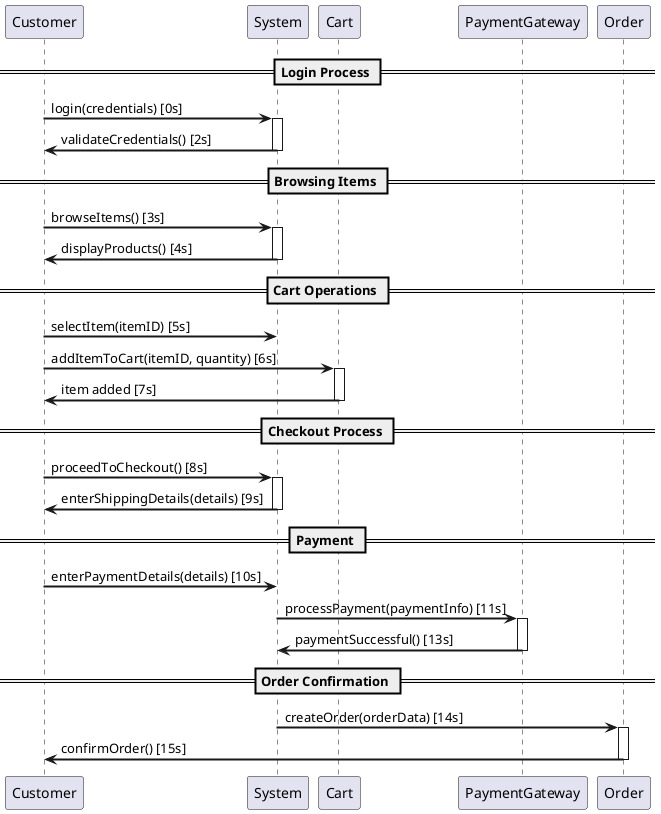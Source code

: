 @startuml
' Improved visual appearance
skinparam sequenceArrowThickness 2
skinparam participantMargin 30
skinparam lifelineMargin 20

participant Customer
participant System
participant Cart
participant PaymentGateway
participant Order

== Login Process ==
Customer -> System : login(credentials) [0s]
activate System
System -> Customer : validateCredentials() [2s]
deactivate System

== Browsing Items ==
Customer -> System : browseItems() [3s]
activate System
System -> Customer : displayProducts() [4s]
deactivate System

== Cart Operations ==
Customer -> System : selectItem(itemID) [5s]
Customer -> Cart : addItemToCart(itemID, quantity) [6s]
activate Cart
Cart -> Customer : item added [7s]
deactivate Cart

== Checkout Process ==
Customer -> System : proceedToCheckout() [8s]
activate System
System -> Customer : enterShippingDetails(details) [9s]
deactivate System

== Payment ==
Customer -> System : enterPaymentDetails(details) [10s]
System -> PaymentGateway : processPayment(paymentInfo) [11s]
activate PaymentGateway
PaymentGateway -> System : paymentSuccessful() [13s]
deactivate PaymentGateway

== Order Confirmation ==
System -> Order : createOrder(orderData) [14s]
activate Order
Order -> Customer : confirmOrder() [15s]
deactivate Order
@enduml